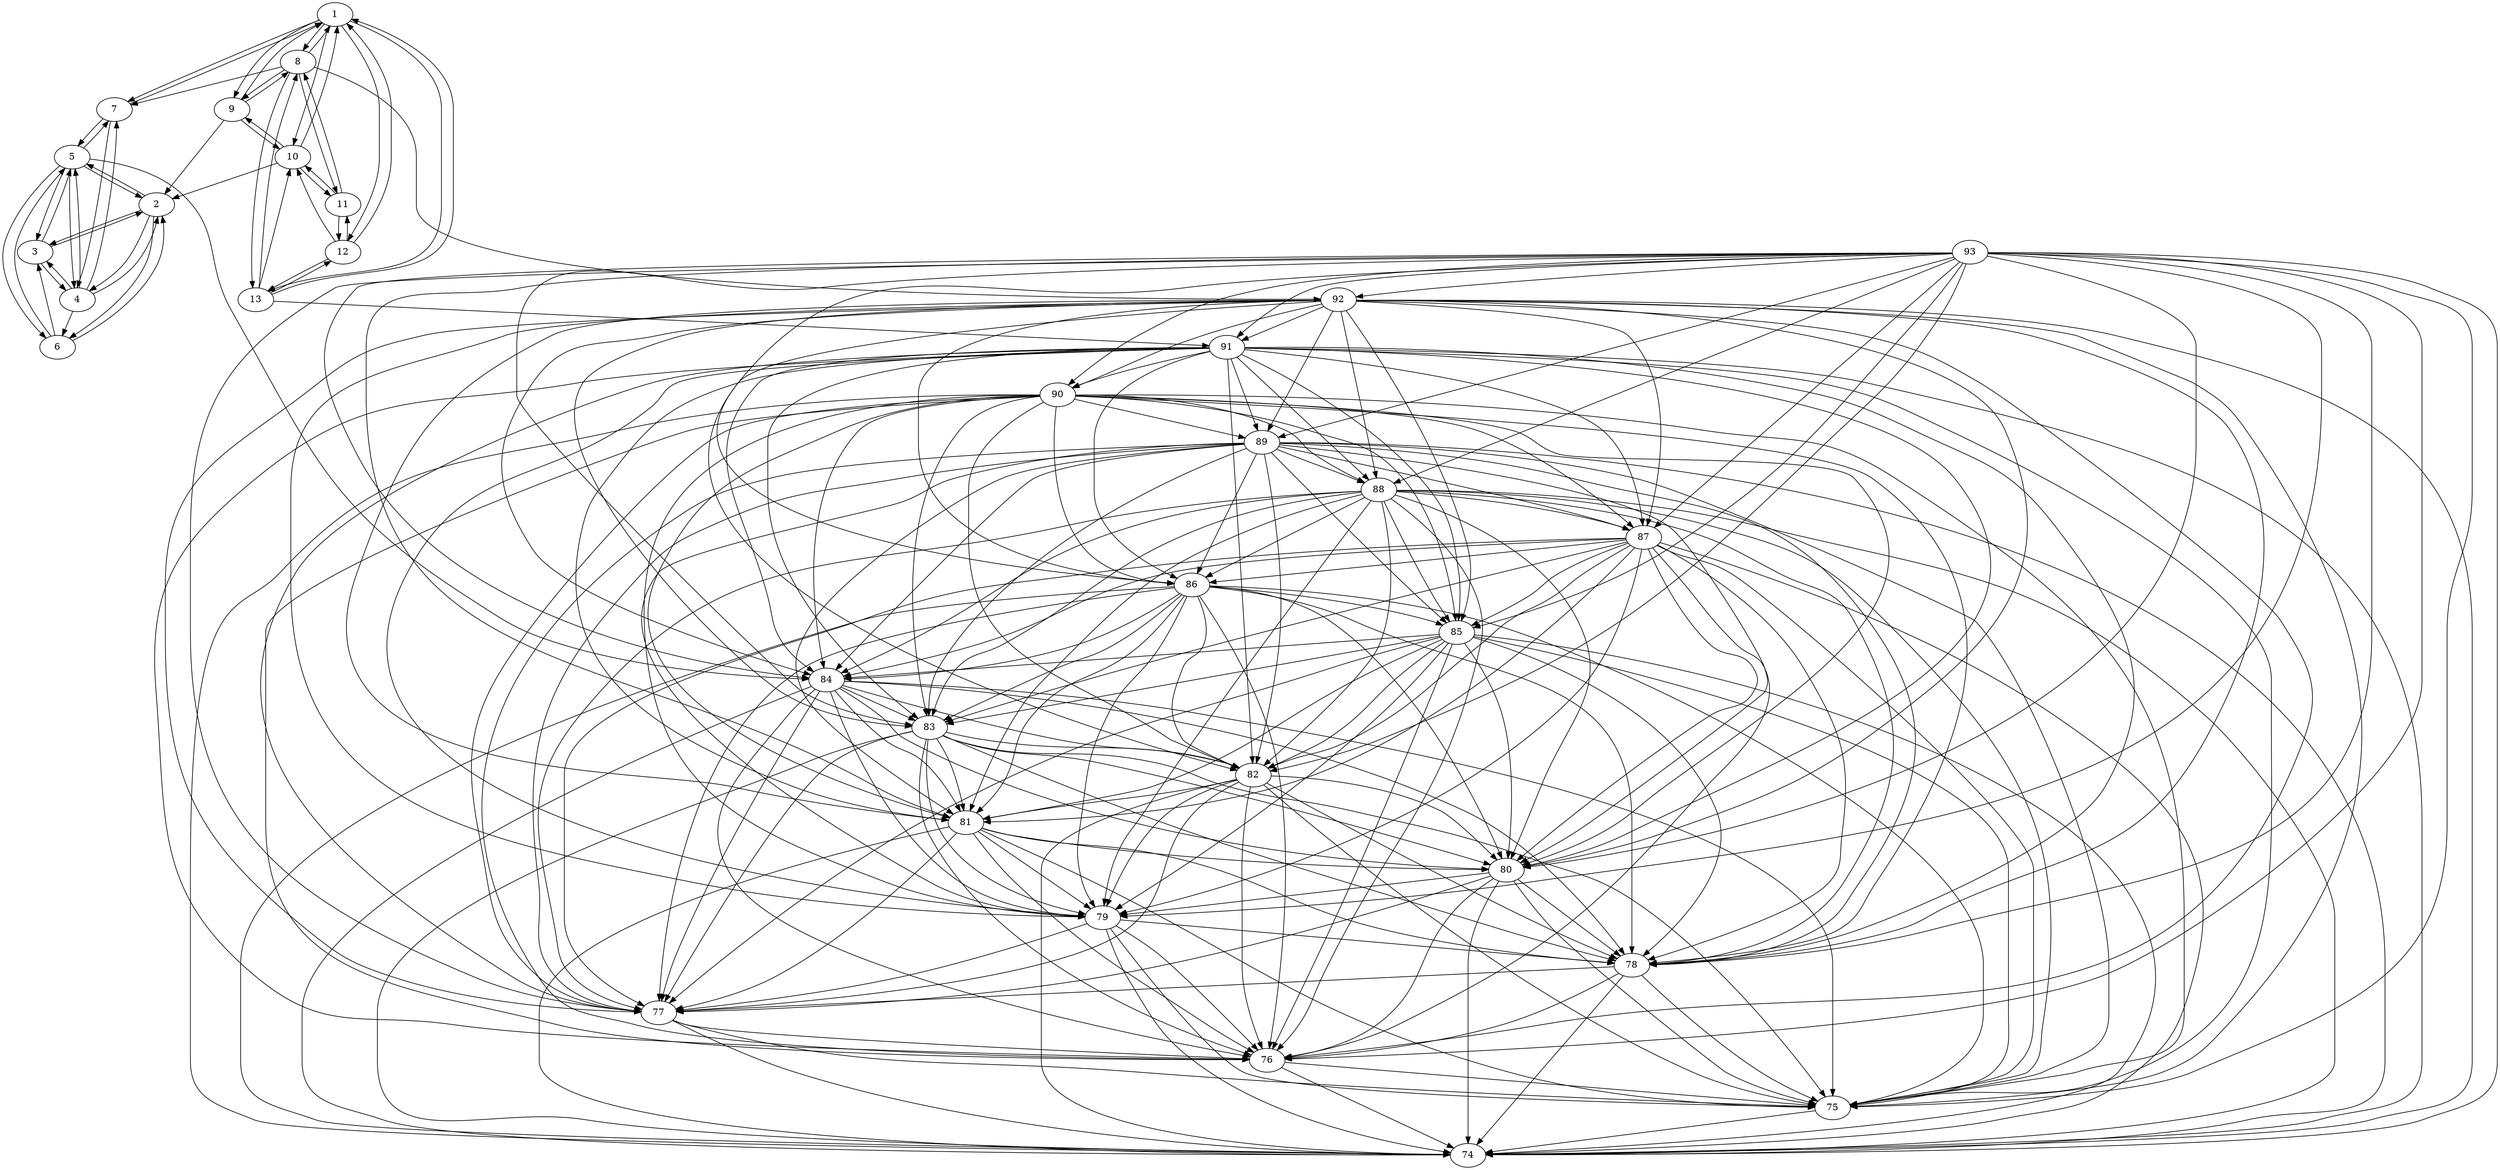 digraph {
  1 -> 7;
  1 -> 8;
  1 -> 9;
  1 -> 10;
  1 -> 12;
  1 -> 13;
  2 -> 3;
  2 -> 4;
  2 -> 5;
  2 -> 6;
  3 -> 4;
  3 -> 5;
  3 -> 2;
  4 -> 2;
  4 -> 3;
  4 -> 7;
  4 -> 5;
  4 -> 6;
  5 -> 6;
  5 -> 2;
  5 -> 3;
  5 -> 4;
  5 -> 7;
  5 -> 84;
  6 -> 2;
  6 -> 3;
  6 -> 5;
  7 -> 5;
  7 -> 4;
  7 -> 1;
  8 -> 7;
  8 -> 9;
  8 -> 11;
  8 -> 13;
  8 -> 1;
  8 -> 92;
  9 -> 10;
  9 -> 2;
  9 -> 1;
  9 -> 8;
  10 -> 11;
  10 -> 2;
  10 -> 1;
  10 -> 9;
  11 -> 12;
  11 -> 8;
  11 -> 10;
  12 -> 13;
  12 -> 1;
  12 -> 10;
  12 -> 11;
  13 -> 1;
  13 -> 8;
  13 -> 10;
  13 -> 12;
  13 -> 91;
  75 -> 74;
  76 -> 74;
  76 -> 75;
  77 -> 74;
  77 -> 75;
  77 -> 76;
  78 -> 74;
  78 -> 75;
  78 -> 76;
  78 -> 77;
  79 -> 74;
  79 -> 75;
  79 -> 76;
  79 -> 77;
  79 -> 78;
  80 -> 74;
  80 -> 75;
  80 -> 76;
  80 -> 77;
  80 -> 78;
  80 -> 79;
  81 -> 74;
  81 -> 75;
  81 -> 76;
  81 -> 77;
  81 -> 78;
  81 -> 79;
  81 -> 80;
  82 -> 74;
  82 -> 75;
  82 -> 76;
  82 -> 77;
  82 -> 78;
  82 -> 79;
  82 -> 80;
  82 -> 81;
  83 -> 74;
  83 -> 75;
  83 -> 76;
  83 -> 77;
  83 -> 78;
  83 -> 79;
  83 -> 80;
  83 -> 81;
  83 -> 82;
  84 -> 74;
  84 -> 75;
  84 -> 76;
  84 -> 77;
  84 -> 78;
  84 -> 79;
  84 -> 80;
  84 -> 81;
  84 -> 82;
  84 -> 83;
  85 -> 74;
  85 -> 75;
  85 -> 76;
  85 -> 77;
  85 -> 78;
  85 -> 79;
  85 -> 80;
  85 -> 81;
  85 -> 82;
  85 -> 83;
  85 -> 84;
  86 -> 74;
  86 -> 75;
  86 -> 76;
  86 -> 77;
  86 -> 78;
  86 -> 79;
  86 -> 80;
  86 -> 81;
  86 -> 82;
  86 -> 83;
  86 -> 84;
  86 -> 85;
  87 -> 74;
  87 -> 75;
  87 -> 76;
  87 -> 77;
  87 -> 78;
  87 -> 79;
  87 -> 80;
  87 -> 81;
  87 -> 82;
  87 -> 83;
  87 -> 84;
  87 -> 85;
  87 -> 86;
  88 -> 74;
  88 -> 75;
  88 -> 76;
  88 -> 77;
  88 -> 78;
  88 -> 79;
  88 -> 80;
  88 -> 81;
  88 -> 82;
  88 -> 83;
  88 -> 84;
  88 -> 85;
  88 -> 86;
  88 -> 87;
  89 -> 74;
  89 -> 75;
  89 -> 76;
  89 -> 77;
  89 -> 78;
  89 -> 79;
  89 -> 80;
  89 -> 81;
  89 -> 82;
  89 -> 83;
  89 -> 84;
  89 -> 85;
  89 -> 86;
  89 -> 87;
  89 -> 88;
  90 -> 74;
  90 -> 75;
  90 -> 76;
  90 -> 77;
  90 -> 78;
  90 -> 79;
  90 -> 80;
  90 -> 81;
  90 -> 82;
  90 -> 83;
  90 -> 84;
  90 -> 85;
  90 -> 86;
  90 -> 87;
  90 -> 88;
  90 -> 89;
  91 -> 74;
  91 -> 75;
  91 -> 76;
  91 -> 77;
  91 -> 78;
  91 -> 79;
  91 -> 80;
  91 -> 81;
  91 -> 82;
  91 -> 83;
  91 -> 84;
  91 -> 85;
  91 -> 86;
  91 -> 87;
  91 -> 88;
  91 -> 89;
  91 -> 90;
  92 -> 74;
  92 -> 75;
  92 -> 76;
  92 -> 77;
  92 -> 78;
  92 -> 79;
  92 -> 80;
  92 -> 81;
  92 -> 82;
  92 -> 83;
  92 -> 84;
  92 -> 85;
  92 -> 86;
  92 -> 87;
  92 -> 88;
  92 -> 89;
  92 -> 90;
  92 -> 91;
  93 -> 74;
  93 -> 75;
  93 -> 76;
  93 -> 77;
  93 -> 78;
  93 -> 79;
  93 -> 80;
  93 -> 81;
  93 -> 82;
  93 -> 83;
  93 -> 84;
  93 -> 85;
  93 -> 86;
  93 -> 87;
  93 -> 88;
  93 -> 89;
  93 -> 90;
  93 -> 91;
  93 -> 92;
}